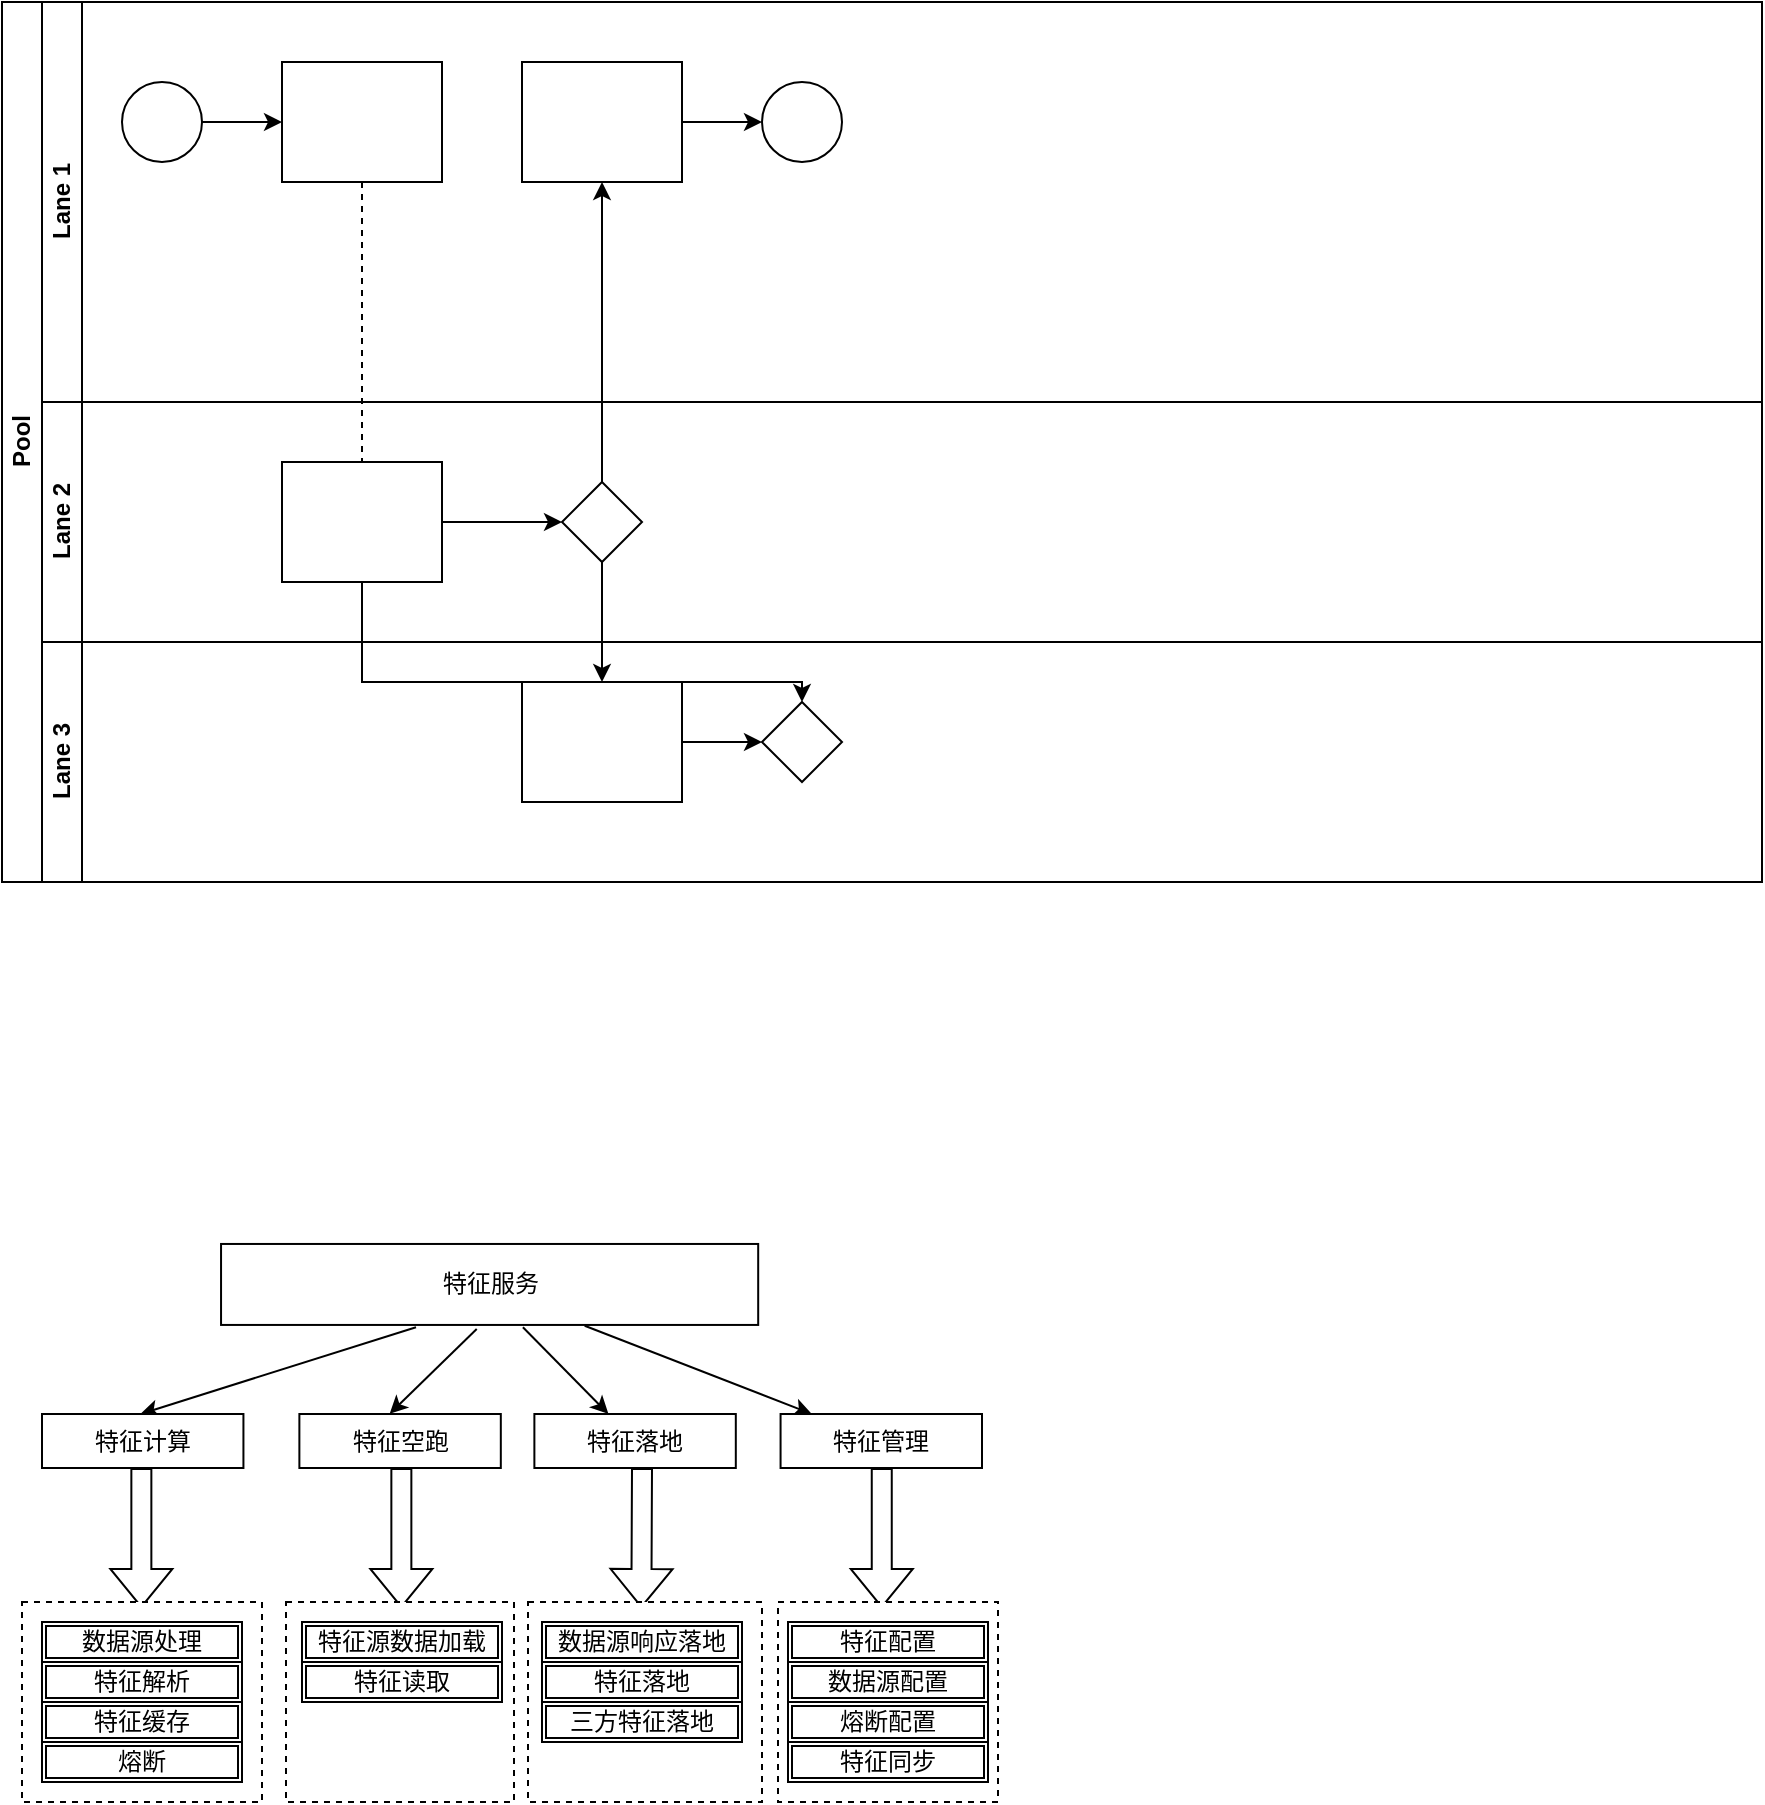 <mxfile version="21.1.5" type="github">
  <diagram id="prtHgNgQTEPvFCAcTncT" name="Page-1">
    <mxGraphModel dx="896" dy="558" grid="1" gridSize="10" guides="1" tooltips="1" connect="1" arrows="1" fold="1" page="1" pageScale="1" pageWidth="827" pageHeight="1169" math="0" shadow="0">
      <root>
        <mxCell id="0" />
        <mxCell id="1" parent="0" />
        <mxCell id="dNxyNK7c78bLwvsdeMH5-19" value="Pool" style="swimlane;html=1;childLayout=stackLayout;resizeParent=1;resizeParentMax=0;horizontal=0;startSize=20;horizontalStack=0;" parent="1" vertex="1">
          <mxGeometry x="120" y="120" width="880" height="440" as="geometry" />
        </mxCell>
        <mxCell id="dNxyNK7c78bLwvsdeMH5-27" value="" style="edgeStyle=orthogonalEdgeStyle;rounded=0;orthogonalLoop=1;jettySize=auto;html=1;dashed=1;endArrow=none;endFill=0;" parent="dNxyNK7c78bLwvsdeMH5-19" source="dNxyNK7c78bLwvsdeMH5-24" target="dNxyNK7c78bLwvsdeMH5-26" edge="1">
          <mxGeometry relative="1" as="geometry" />
        </mxCell>
        <mxCell id="dNxyNK7c78bLwvsdeMH5-31" style="edgeStyle=orthogonalEdgeStyle;rounded=0;orthogonalLoop=1;jettySize=auto;html=1;endArrow=classic;endFill=1;" parent="dNxyNK7c78bLwvsdeMH5-19" source="dNxyNK7c78bLwvsdeMH5-28" target="dNxyNK7c78bLwvsdeMH5-30" edge="1">
          <mxGeometry relative="1" as="geometry" />
        </mxCell>
        <mxCell id="dNxyNK7c78bLwvsdeMH5-35" style="edgeStyle=orthogonalEdgeStyle;rounded=0;orthogonalLoop=1;jettySize=auto;html=1;endArrow=classic;endFill=1;" parent="dNxyNK7c78bLwvsdeMH5-19" source="dNxyNK7c78bLwvsdeMH5-28" target="dNxyNK7c78bLwvsdeMH5-34" edge="1">
          <mxGeometry relative="1" as="geometry" />
        </mxCell>
        <mxCell id="dNxyNK7c78bLwvsdeMH5-38" style="edgeStyle=orthogonalEdgeStyle;rounded=0;orthogonalLoop=1;jettySize=auto;html=1;endArrow=classic;endFill=1;" parent="dNxyNK7c78bLwvsdeMH5-19" source="dNxyNK7c78bLwvsdeMH5-26" target="dNxyNK7c78bLwvsdeMH5-36" edge="1">
          <mxGeometry relative="1" as="geometry">
            <Array as="points">
              <mxPoint x="180" y="340" />
              <mxPoint x="400" y="340" />
            </Array>
          </mxGeometry>
        </mxCell>
        <mxCell id="dNxyNK7c78bLwvsdeMH5-20" value="Lane 1" style="swimlane;html=1;startSize=20;horizontal=0;" parent="dNxyNK7c78bLwvsdeMH5-19" vertex="1">
          <mxGeometry x="20" width="860" height="200" as="geometry" />
        </mxCell>
        <mxCell id="dNxyNK7c78bLwvsdeMH5-25" value="" style="edgeStyle=orthogonalEdgeStyle;rounded=0;orthogonalLoop=1;jettySize=auto;html=1;" parent="dNxyNK7c78bLwvsdeMH5-20" source="dNxyNK7c78bLwvsdeMH5-23" target="dNxyNK7c78bLwvsdeMH5-24" edge="1">
          <mxGeometry relative="1" as="geometry" />
        </mxCell>
        <mxCell id="dNxyNK7c78bLwvsdeMH5-23" value="" style="ellipse;whiteSpace=wrap;html=1;" parent="dNxyNK7c78bLwvsdeMH5-20" vertex="1">
          <mxGeometry x="40" y="40" width="40" height="40" as="geometry" />
        </mxCell>
        <mxCell id="dNxyNK7c78bLwvsdeMH5-24" value="" style="rounded=0;whiteSpace=wrap;html=1;fontFamily=Helvetica;fontSize=12;fontColor=#000000;align=center;" parent="dNxyNK7c78bLwvsdeMH5-20" vertex="1">
          <mxGeometry x="120" y="30" width="80" height="60" as="geometry" />
        </mxCell>
        <mxCell id="dNxyNK7c78bLwvsdeMH5-33" value="" style="edgeStyle=orthogonalEdgeStyle;rounded=0;orthogonalLoop=1;jettySize=auto;html=1;endArrow=classic;endFill=1;" parent="dNxyNK7c78bLwvsdeMH5-20" source="dNxyNK7c78bLwvsdeMH5-30" target="dNxyNK7c78bLwvsdeMH5-32" edge="1">
          <mxGeometry relative="1" as="geometry" />
        </mxCell>
        <mxCell id="dNxyNK7c78bLwvsdeMH5-30" value="" style="rounded=0;whiteSpace=wrap;html=1;fontFamily=Helvetica;fontSize=12;fontColor=#000000;align=center;" parent="dNxyNK7c78bLwvsdeMH5-20" vertex="1">
          <mxGeometry x="240" y="30" width="80" height="60" as="geometry" />
        </mxCell>
        <mxCell id="dNxyNK7c78bLwvsdeMH5-32" value="" style="ellipse;whiteSpace=wrap;html=1;" parent="dNxyNK7c78bLwvsdeMH5-20" vertex="1">
          <mxGeometry x="360" y="40" width="40" height="40" as="geometry" />
        </mxCell>
        <mxCell id="dNxyNK7c78bLwvsdeMH5-21" value="Lane 2" style="swimlane;html=1;startSize=20;horizontal=0;" parent="dNxyNK7c78bLwvsdeMH5-19" vertex="1">
          <mxGeometry x="20" y="200" width="860" height="120" as="geometry" />
        </mxCell>
        <mxCell id="dNxyNK7c78bLwvsdeMH5-29" value="" style="edgeStyle=orthogonalEdgeStyle;rounded=0;orthogonalLoop=1;jettySize=auto;html=1;endArrow=classic;endFill=1;" parent="dNxyNK7c78bLwvsdeMH5-21" source="dNxyNK7c78bLwvsdeMH5-26" target="dNxyNK7c78bLwvsdeMH5-28" edge="1">
          <mxGeometry relative="1" as="geometry" />
        </mxCell>
        <mxCell id="dNxyNK7c78bLwvsdeMH5-26" value="" style="rounded=0;whiteSpace=wrap;html=1;fontFamily=Helvetica;fontSize=12;fontColor=#000000;align=center;" parent="dNxyNK7c78bLwvsdeMH5-21" vertex="1">
          <mxGeometry x="120" y="30" width="80" height="60" as="geometry" />
        </mxCell>
        <mxCell id="dNxyNK7c78bLwvsdeMH5-28" value="" style="rhombus;whiteSpace=wrap;html=1;fontFamily=Helvetica;fontSize=12;fontColor=#000000;align=center;" parent="dNxyNK7c78bLwvsdeMH5-21" vertex="1">
          <mxGeometry x="260" y="40" width="40" height="40" as="geometry" />
        </mxCell>
        <mxCell id="dNxyNK7c78bLwvsdeMH5-22" value="Lane 3" style="swimlane;html=1;startSize=20;horizontal=0;" parent="dNxyNK7c78bLwvsdeMH5-19" vertex="1">
          <mxGeometry x="20" y="320" width="860" height="120" as="geometry" />
        </mxCell>
        <mxCell id="dNxyNK7c78bLwvsdeMH5-37" value="" style="edgeStyle=orthogonalEdgeStyle;rounded=0;orthogonalLoop=1;jettySize=auto;html=1;endArrow=classic;endFill=1;" parent="dNxyNK7c78bLwvsdeMH5-22" source="dNxyNK7c78bLwvsdeMH5-34" target="dNxyNK7c78bLwvsdeMH5-36" edge="1">
          <mxGeometry relative="1" as="geometry" />
        </mxCell>
        <mxCell id="dNxyNK7c78bLwvsdeMH5-34" value="" style="rounded=0;whiteSpace=wrap;html=1;fontFamily=Helvetica;fontSize=12;fontColor=#000000;align=center;" parent="dNxyNK7c78bLwvsdeMH5-22" vertex="1">
          <mxGeometry x="240" y="20" width="80" height="60" as="geometry" />
        </mxCell>
        <mxCell id="dNxyNK7c78bLwvsdeMH5-36" value="" style="rhombus;whiteSpace=wrap;html=1;fontFamily=Helvetica;fontSize=12;fontColor=#000000;align=center;" parent="dNxyNK7c78bLwvsdeMH5-22" vertex="1">
          <mxGeometry x="360" y="30" width="40" height="40" as="geometry" />
        </mxCell>
        <mxCell id="gVVerqDkxgE1YXrgiJ0I-62" value="" style="shape=flexArrow;endArrow=classic;html=1;rounded=0;fontFamily=Helvetica;fontSize=12;fontColor=default;" edge="1" parent="1">
          <mxGeometry width="50" height="50" relative="1" as="geometry">
            <mxPoint x="189.68" y="853" as="sourcePoint" />
            <mxPoint x="189.68" y="923" as="targetPoint" />
          </mxGeometry>
        </mxCell>
        <mxCell id="gVVerqDkxgE1YXrgiJ0I-63" value="" style="shape=flexArrow;endArrow=classic;html=1;rounded=0;fontFamily=Helvetica;fontSize=12;fontColor=default;" edge="1" parent="1">
          <mxGeometry width="50" height="50" relative="1" as="geometry">
            <mxPoint x="319.68" y="853" as="sourcePoint" />
            <mxPoint x="319.68" y="923" as="targetPoint" />
          </mxGeometry>
        </mxCell>
        <mxCell id="gVVerqDkxgE1YXrgiJ0I-64" value="" style="shape=flexArrow;endArrow=classic;html=1;rounded=0;fontFamily=Helvetica;fontSize=12;fontColor=default;" edge="1" parent="1">
          <mxGeometry width="50" height="50" relative="1" as="geometry">
            <mxPoint x="440" y="853" as="sourcePoint" />
            <mxPoint x="439.68" y="923" as="targetPoint" />
          </mxGeometry>
        </mxCell>
        <mxCell id="gVVerqDkxgE1YXrgiJ0I-65" value="" style="shape=flexArrow;endArrow=classic;html=1;rounded=0;fontFamily=Helvetica;fontSize=12;fontColor=default;" edge="1" parent="1">
          <mxGeometry width="50" height="50" relative="1" as="geometry">
            <mxPoint x="559.88" y="853" as="sourcePoint" />
            <mxPoint x="559.88" y="923" as="targetPoint" />
          </mxGeometry>
        </mxCell>
        <mxCell id="gVVerqDkxgE1YXrgiJ0I-66" value="" style="group" vertex="1" connectable="0" parent="1">
          <mxGeometry x="130" y="920" width="120" height="100" as="geometry" />
        </mxCell>
        <mxCell id="gVVerqDkxgE1YXrgiJ0I-56" value="" style="rounded=0;whiteSpace=wrap;html=1;dashed=1;" vertex="1" parent="gVVerqDkxgE1YXrgiJ0I-66">
          <mxGeometry width="120" height="100" as="geometry" />
        </mxCell>
        <mxCell id="gVVerqDkxgE1YXrgiJ0I-40" value="数据源处理" style="shape=ext;double=1;rounded=0;whiteSpace=wrap;html=1;" vertex="1" parent="gVVerqDkxgE1YXrgiJ0I-66">
          <mxGeometry x="10" y="10" width="100" height="20" as="geometry" />
        </mxCell>
        <mxCell id="gVVerqDkxgE1YXrgiJ0I-41" value="特征解析" style="shape=ext;double=1;rounded=0;whiteSpace=wrap;html=1;" vertex="1" parent="gVVerqDkxgE1YXrgiJ0I-66">
          <mxGeometry x="10" y="30" width="100" height="20" as="geometry" />
        </mxCell>
        <mxCell id="gVVerqDkxgE1YXrgiJ0I-42" value="特征缓存" style="shape=ext;double=1;rounded=0;whiteSpace=wrap;html=1;" vertex="1" parent="gVVerqDkxgE1YXrgiJ0I-66">
          <mxGeometry x="10" y="50" width="100" height="20" as="geometry" />
        </mxCell>
        <mxCell id="gVVerqDkxgE1YXrgiJ0I-43" value="熔断" style="shape=ext;double=1;rounded=0;whiteSpace=wrap;html=1;" vertex="1" parent="gVVerqDkxgE1YXrgiJ0I-66">
          <mxGeometry x="10" y="70" width="100" height="20" as="geometry" />
        </mxCell>
        <mxCell id="gVVerqDkxgE1YXrgiJ0I-67" value="" style="group" vertex="1" connectable="0" parent="1">
          <mxGeometry x="262" y="920" width="114" height="100" as="geometry" />
        </mxCell>
        <mxCell id="gVVerqDkxgE1YXrgiJ0I-72" value="" style="group" vertex="1" connectable="0" parent="gVVerqDkxgE1YXrgiJ0I-67">
          <mxGeometry width="114" height="100" as="geometry" />
        </mxCell>
        <mxCell id="gVVerqDkxgE1YXrgiJ0I-59" value="" style="rounded=0;whiteSpace=wrap;html=1;dashed=1;" vertex="1" parent="gVVerqDkxgE1YXrgiJ0I-72">
          <mxGeometry width="114" height="100" as="geometry" />
        </mxCell>
        <mxCell id="gVVerqDkxgE1YXrgiJ0I-44" value="特征源数据加载" style="shape=ext;double=1;rounded=0;whiteSpace=wrap;html=1;" vertex="1" parent="gVVerqDkxgE1YXrgiJ0I-72">
          <mxGeometry x="8" y="10" width="100" height="20" as="geometry" />
        </mxCell>
        <mxCell id="gVVerqDkxgE1YXrgiJ0I-49" value="特征读取" style="shape=ext;double=1;rounded=0;whiteSpace=wrap;html=1;" vertex="1" parent="gVVerqDkxgE1YXrgiJ0I-72">
          <mxGeometry x="8" y="30" width="100" height="20" as="geometry" />
        </mxCell>
        <mxCell id="gVVerqDkxgE1YXrgiJ0I-68" value="" style="group" vertex="1" connectable="0" parent="1">
          <mxGeometry x="383" y="920" width="117" height="100" as="geometry" />
        </mxCell>
        <mxCell id="gVVerqDkxgE1YXrgiJ0I-71" value="" style="group" vertex="1" connectable="0" parent="gVVerqDkxgE1YXrgiJ0I-68">
          <mxGeometry width="117" height="100" as="geometry" />
        </mxCell>
        <mxCell id="gVVerqDkxgE1YXrgiJ0I-60" value="" style="rounded=0;whiteSpace=wrap;html=1;dashed=1;" vertex="1" parent="gVVerqDkxgE1YXrgiJ0I-71">
          <mxGeometry width="117" height="100" as="geometry" />
        </mxCell>
        <mxCell id="gVVerqDkxgE1YXrgiJ0I-50" value="数据源响应落地" style="shape=ext;double=1;rounded=0;whiteSpace=wrap;html=1;" vertex="1" parent="gVVerqDkxgE1YXrgiJ0I-71">
          <mxGeometry x="7" y="10" width="100" height="20" as="geometry" />
        </mxCell>
        <mxCell id="gVVerqDkxgE1YXrgiJ0I-51" value="特征落地" style="shape=ext;double=1;rounded=0;whiteSpace=wrap;html=1;" vertex="1" parent="gVVerqDkxgE1YXrgiJ0I-71">
          <mxGeometry x="7" y="30" width="100" height="20" as="geometry" />
        </mxCell>
        <mxCell id="gVVerqDkxgE1YXrgiJ0I-52" value="三方特征落地" style="shape=ext;double=1;rounded=0;whiteSpace=wrap;html=1;" vertex="1" parent="gVVerqDkxgE1YXrgiJ0I-71">
          <mxGeometry x="7" y="50" width="100" height="20" as="geometry" />
        </mxCell>
        <mxCell id="gVVerqDkxgE1YXrgiJ0I-70" value="" style="group" vertex="1" connectable="0" parent="1">
          <mxGeometry x="508" y="920" width="110" height="100" as="geometry" />
        </mxCell>
        <mxCell id="gVVerqDkxgE1YXrgiJ0I-61" value="" style="rounded=0;whiteSpace=wrap;html=1;dashed=1;" vertex="1" parent="gVVerqDkxgE1YXrgiJ0I-70">
          <mxGeometry width="110" height="100" as="geometry" />
        </mxCell>
        <mxCell id="gVVerqDkxgE1YXrgiJ0I-45" value="特征配置" style="shape=ext;double=1;rounded=0;whiteSpace=wrap;html=1;" vertex="1" parent="gVVerqDkxgE1YXrgiJ0I-70">
          <mxGeometry x="5" y="10" width="100" height="20" as="geometry" />
        </mxCell>
        <mxCell id="gVVerqDkxgE1YXrgiJ0I-46" value="数据源配置" style="shape=ext;double=1;rounded=0;whiteSpace=wrap;html=1;" vertex="1" parent="gVVerqDkxgE1YXrgiJ0I-70">
          <mxGeometry x="5" y="30" width="100" height="20" as="geometry" />
        </mxCell>
        <mxCell id="gVVerqDkxgE1YXrgiJ0I-47" value="特征同步" style="shape=ext;double=1;rounded=0;whiteSpace=wrap;html=1;" vertex="1" parent="gVVerqDkxgE1YXrgiJ0I-70">
          <mxGeometry x="5" y="70" width="100" height="20" as="geometry" />
        </mxCell>
        <mxCell id="gVVerqDkxgE1YXrgiJ0I-48" value="熔断配置" style="shape=ext;double=1;rounded=0;whiteSpace=wrap;html=1;" vertex="1" parent="gVVerqDkxgE1YXrgiJ0I-70">
          <mxGeometry x="5" y="50" width="100" height="20" as="geometry" />
        </mxCell>
        <mxCell id="gVVerqDkxgE1YXrgiJ0I-6" value="特征服务" style="rounded=0;whiteSpace=wrap;html=1;" vertex="1" parent="1">
          <mxGeometry x="229.524" y="740.979" width="268.571" height="40.49" as="geometry" />
        </mxCell>
        <mxCell id="gVVerqDkxgE1YXrgiJ0I-7" value="" style="endArrow=classic;html=1;rounded=0;entryX=0.5;entryY=0;entryDx=0;entryDy=0;exitX=0.363;exitY=1.029;exitDx=0;exitDy=0;exitPerimeter=0;" edge="1" parent="1" source="gVVerqDkxgE1YXrgiJ0I-6">
          <mxGeometry width="50" height="50" relative="1" as="geometry">
            <mxPoint x="261.976" y="781.469" as="sourcePoint" />
            <mxPoint x="189.238" y="826.007" as="targetPoint" />
          </mxGeometry>
        </mxCell>
        <mxCell id="gVVerqDkxgE1YXrgiJ0I-8" value="" style="endArrow=classic;html=1;rounded=0;exitX=0.476;exitY=1.049;exitDx=0;exitDy=0;entryX=0.448;entryY=-0.003;entryDx=0;entryDy=0;entryPerimeter=0;exitPerimeter=0;" edge="1" parent="1" source="gVVerqDkxgE1YXrgiJ0I-6" target="gVVerqDkxgE1YXrgiJ0I-11">
          <mxGeometry width="50" height="50" relative="1" as="geometry">
            <mxPoint x="313.128" y="754.476" as="sourcePoint" />
            <mxPoint x="313.128" y="835.455" as="targetPoint" />
          </mxGeometry>
        </mxCell>
        <mxCell id="gVVerqDkxgE1YXrgiJ0I-9" value="" style="endArrow=classic;html=1;rounded=0;exitX=0.562;exitY=1.029;exitDx=0;exitDy=0;exitPerimeter=0;" edge="1" parent="1" source="gVVerqDkxgE1YXrgiJ0I-6" target="gVVerqDkxgE1YXrgiJ0I-12">
          <mxGeometry width="50" height="50" relative="1" as="geometry">
            <mxPoint x="375" y="781.469" as="sourcePoint" />
            <mxPoint x="419.762" y="862.448" as="targetPoint" />
          </mxGeometry>
        </mxCell>
        <mxCell id="gVVerqDkxgE1YXrgiJ0I-10" value="特征计算" style="rounded=0;whiteSpace=wrap;html=1;" vertex="1" parent="1">
          <mxGeometry x="140" y="826.007" width="100.714" height="26.993" as="geometry" />
        </mxCell>
        <mxCell id="gVVerqDkxgE1YXrgiJ0I-11" value="特征空跑" style="rounded=0;whiteSpace=wrap;html=1;" vertex="1" parent="1">
          <mxGeometry x="268.69" y="826.007" width="100.714" height="26.993" as="geometry" />
        </mxCell>
        <mxCell id="gVVerqDkxgE1YXrgiJ0I-12" value="特征落地" style="rounded=0;whiteSpace=wrap;html=1;" vertex="1" parent="1">
          <mxGeometry x="386.19" y="826.007" width="100.714" height="26.993" as="geometry" />
        </mxCell>
        <mxCell id="gVVerqDkxgE1YXrgiJ0I-19" value="" style="endArrow=classic;html=1;rounded=0;exitX=0.677;exitY=1.01;exitDx=0;exitDy=0;exitPerimeter=0;" edge="1" parent="1" target="gVVerqDkxgE1YXrgiJ0I-20" source="gVVerqDkxgE1YXrgiJ0I-6">
          <mxGeometry width="50" height="50" relative="1" as="geometry">
            <mxPoint x="486.905" y="781.469" as="sourcePoint" />
            <mxPoint x="531.667" y="862.448" as="targetPoint" />
          </mxGeometry>
        </mxCell>
        <mxCell id="gVVerqDkxgE1YXrgiJ0I-20" value="特征管理" style="rounded=0;whiteSpace=wrap;html=1;" vertex="1" parent="1">
          <mxGeometry x="509.286" y="826.007" width="100.714" height="26.993" as="geometry" />
        </mxCell>
      </root>
    </mxGraphModel>
  </diagram>
</mxfile>
